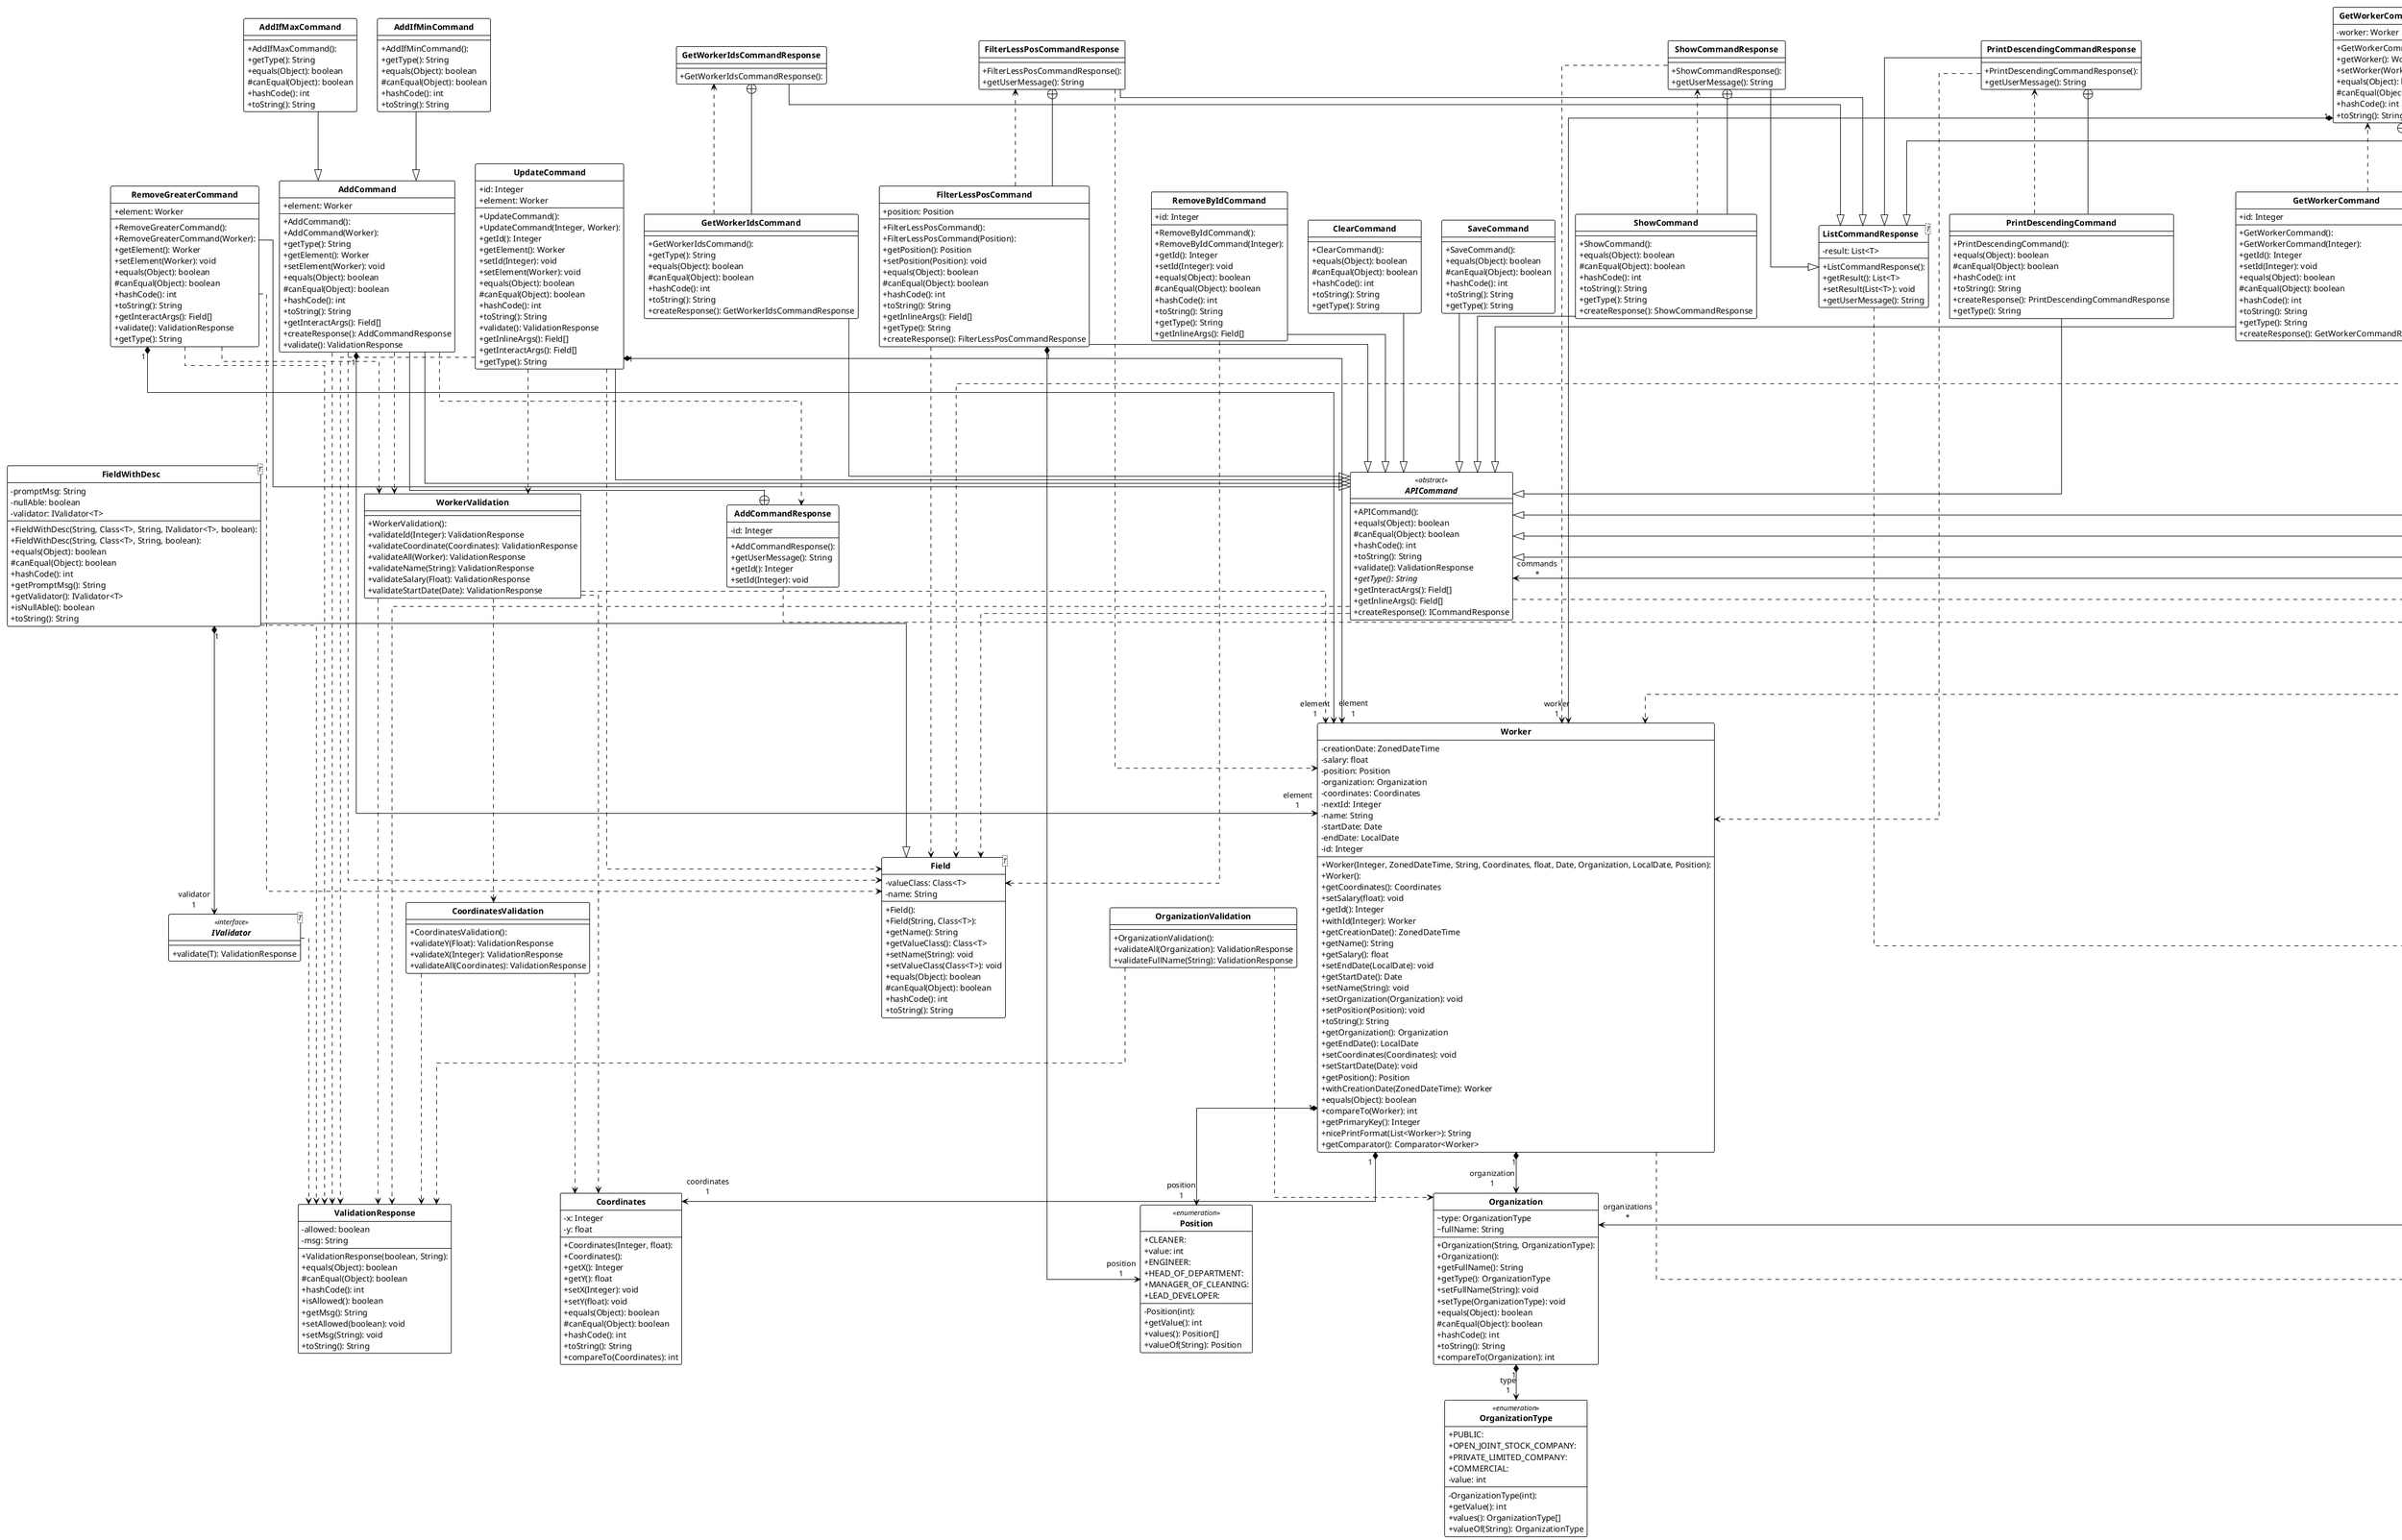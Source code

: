 
@startuml

!theme plain
top to bottom direction
skinparam linetype ortho
skinparam classAttributeIconSize 0
hide circle

<style>
classDiagram {
    class {
        header {
            FontStyle bold
        }
    }
}
</style>
!theme plain
top to bottom direction
skinparam linetype ortho

abstract class APICommand <<abstract>> {
  + APICommand(): 
  + equals(Object): boolean
  # canEqual(Object): boolean
  + hashCode(): int
  + toString(): String
  + validate(): ValidationResponse
  {abstract} + getType(): String
  + getInteractArgs(): Field[]
  + getInlineArgs(): Field[]
  + createResponse(): ICommandResponse
}
class AddCommand {
  + AddCommand(): 
  + AddCommand(Worker): 
  + element: Worker
  + getType(): String
  + getElement(): Worker
  + setElement(Worker): void
  + equals(Object): boolean
  # canEqual(Object): boolean
  + hashCode(): int
  + toString(): String
  + getInteractArgs(): Field[]
  + createResponse(): AddCommandResponse
  + validate(): ValidationResponse
}
class AddCommandResponse {
  + AddCommandResponse(): 
  - id: Integer
  + getUserMessage(): String
  + getId(): Integer
  + setId(Integer): void
}
class AddIfMaxCommand {
  + AddIfMaxCommand(): 
  + getType(): String
  + equals(Object): boolean
  # canEqual(Object): boolean
  + hashCode(): int
  + toString(): String
}
class AddIfMinCommand {
  + AddIfMinCommand(): 
  + getType(): String
  + equals(Object): boolean
  # canEqual(Object): boolean
  + hashCode(): int
  + toString(): String
}
class ClearCommand {
  + ClearCommand(): 
  + equals(Object): boolean
  # canEqual(Object): boolean
  + hashCode(): int
  + toString(): String
  + getType(): String
}
class CollectionInfo {
  + CollectionInfo(String, String, ZonedDateTime, Integer): 
  - initializationDate: ZonedDateTime
  - name: String
  - itemsCount: Integer
  - type: String
  + getItemsCount(): Integer
  + getName(): String
  + getType(): String
  + getInitializationDate(): ZonedDateTime
  + setName(String): void
  + setType(String): void
  + setInitializationDate(ZonedDateTime): void
  + toString(): String
  + setItemsCount(Integer): void
  + equals(Object): boolean
  # canEqual(Object): boolean
  + hashCode(): int
}
class Coordinates {
  + Coordinates(Integer, float): 
  + Coordinates(): 
  - x: Integer
  - y: float
  + getX(): Integer
  + getY(): float
  + setX(Integer): void
  + setY(float): void
  + equals(Object): boolean
  # canEqual(Object): boolean
  + hashCode(): int
  + toString(): String
  + compareTo(Coordinates): int
}
class CoordinatesValidation {
  + CoordinatesValidation(): 
  + validateY(Float): ValidationResponse
  + validateX(Integer): ValidationResponse
  + validateAll(Coordinates): ValidationResponse
}
class ExecuteScriptCommand {
  + ExecuteScriptCommand(): 
  + ExecuteScriptCommand(List<APICommand>): 
  - commands: List<APICommand>
  + getCommands(): List<APICommand>
  + setCommands(List<APICommand>): void
  + equals(Object): boolean
  # canEqual(Object): boolean
  + hashCode(): int
  + toString(): String
  + createResponse(): ExecuteScriptCommandResponse
  + getType(): String
  + getInlineArgs(): Field[]
}
class ExecuteScriptCommandResponse {
  + ExecuteScriptCommandResponse(): 
  + getUserMessage(): String
}
class Field<T> {
  + Field(): 
  + Field(String, Class<T>): 
  - valueClass: Class<T>
  - name: String
  + getName(): String
  + getValueClass(): Class<T>
  + setName(String): void
  + setValueClass(Class<T>): void
  + equals(Object): boolean
  # canEqual(Object): boolean
  + hashCode(): int
  + toString(): String
}
class FieldWithDesc<T> {
  + FieldWithDesc(String, Class<T>, String, IValidator<T>, boolean): 
  + FieldWithDesc(String, Class<T>, String, boolean): 
  - promptMsg: String
  - nullAble: boolean
  - validator: IValidator<T>
  + equals(Object): boolean
  # canEqual(Object): boolean
  + hashCode(): int
  + getPromptMsg(): String
  + getValidator(): IValidator<T>
  + isNullAble(): boolean
  + toString(): String
}
class FilterLessPosCommand {
  + FilterLessPosCommand(): 
  + FilterLessPosCommand(Position): 
  + position: Position
  + getPosition(): Position
  + setPosition(Position): void
  + equals(Object): boolean
  # canEqual(Object): boolean
  + hashCode(): int
  + toString(): String
  + getInlineArgs(): Field[]
  + getType(): String
  + createResponse(): FilterLessPosCommandResponse
}
class FilterLessPosCommandResponse {
  + FilterLessPosCommandResponse(): 
  + getUserMessage(): String
}
class GetWorkerCommand {
  + GetWorkerCommand(): 
  + GetWorkerCommand(Integer): 
  + id: Integer
  + getId(): Integer
  + setId(Integer): void
  + equals(Object): boolean
  # canEqual(Object): boolean
  + hashCode(): int
  + toString(): String
  + getType(): String
  + createResponse(): GetWorkerCommandResponse
}
class GetWorkerCommandResponse {
  + GetWorkerCommandResponse(): 
  - worker: Worker
  + getWorker(): Worker
  + setWorker(Worker): void
  + equals(Object): boolean
  # canEqual(Object): boolean
  + hashCode(): int
  + toString(): String
}
class GetWorkerIdsCommand {
  + GetWorkerIdsCommand(): 
  + getType(): String
  + equals(Object): boolean
  # canEqual(Object): boolean
  + hashCode(): int
  + toString(): String
  + createResponse(): GetWorkerIdsCommandResponse
}
class GetWorkerIdsCommandResponse {
  + GetWorkerIdsCommandResponse(): 
}
interface ICommandResponse << interface >> {
  + getUserMessage(): String
}
interface IKeyedEntity<K> << interface >> {
  + getPrimaryKey(): K
}
interface ISetCollection<K, V> << interface >>
interface IValidator<T> << interface >> {
  + validate(T): ValidationResponse
}
class InfoCommand {
  + InfoCommand(): 
  + getType(): String
  + equals(Object): boolean
  # canEqual(Object): boolean
  + hashCode(): int
  + toString(): String
  + createResponse(): InfoCommandResponse
}
class InfoCommandResponse {
  + InfoCommandResponse(): 
  - result: CollectionInfo
  + getResult(): CollectionInfo
  + getUserMessage(): String
  + setResult(CollectionInfo): void
}
class ListCommandResponse<T> {
  + ListCommandResponse(): 
  - result: List<T>
  + getResult(): List<T>
  + setResult(List<T>): void
  + getUserMessage(): String
}
class Organization {
  + Organization(String, OrganizationType): 
  + Organization(): 
  ~ type: OrganizationType
  ~ fullName: String
  + getFullName(): String
  + getType(): OrganizationType
  + setFullName(String): void
  + setType(OrganizationType): void
  + equals(Object): boolean
  # canEqual(Object): boolean
  + hashCode(): int
  + toString(): String
  + compareTo(Organization): int
}
enum OrganizationType << enumeration >> {
  - OrganizationType(int): 
  + PUBLIC: 
  + OPEN_JOINT_STOCK_COMPANY: 
  + PRIVATE_LIMITED_COMPANY: 
  + COMMERCIAL: 
  - value: int
  + getValue(): int
  + values(): OrganizationType[]
  + valueOf(String): OrganizationType
}
class OrganizationValidation {
  + OrganizationValidation(): 
  + validateAll(Organization): ValidationResponse
  + validateFullName(String): ValidationResponse
}
enum Position << enumeration >> {
  - Position(int): 
  + CLEANER: 
  + value: int
  + ENGINEER: 
  + HEAD_OF_DEPARTMENT: 
  + MANAGER_OF_CLEANING: 
  + LEAD_DEVELOPER: 
  + getValue(): int
  + values(): Position[]
  + valueOf(String): Position
}
class PrintDescendingCommand {
  + PrintDescendingCommand(): 
  + equals(Object): boolean
  # canEqual(Object): boolean
  + hashCode(): int
  + toString(): String
  + createResponse(): PrintDescendingCommandResponse
  + getType(): String
}
class PrintDescendingCommandResponse {
  + PrintDescendingCommandResponse(): 
  + getUserMessage(): String
}
class RemoveByIdCommand {
  + RemoveByIdCommand(): 
  + RemoveByIdCommand(Integer): 
  + id: Integer
  + getId(): Integer
  + setId(Integer): void
  + equals(Object): boolean
  # canEqual(Object): boolean
  + hashCode(): int
  + toString(): String
  + getType(): String
  + getInlineArgs(): Field[]
}
class RemoveGreaterCommand {
  + RemoveGreaterCommand(): 
  + RemoveGreaterCommand(Worker): 
  + element: Worker
  + getElement(): Worker
  + setElement(Worker): void
  + equals(Object): boolean
  # canEqual(Object): boolean
  + hashCode(): int
  + toString(): String
  + getInteractArgs(): Field[]
  + validate(): ValidationResponse
  + getType(): String
}
class Response<T> {
  + Response(boolean, boolean, String, T): 
  + Response(): 
  - text: String
  - success: boolean
  - payload: T
  - resolved: boolean
  + isSuccess(): boolean
  + hashCode(): int
  + toString(): String
  + isResolved(): boolean
  + getText(): String
  # canEqual(Object): boolean
  + getPayload(): T
  + setSuccess(boolean): void
  + setResolved(boolean): void
  + equals(Object): boolean
  + setText(String): void
  + setPayload(T): void
  + error(String): Response<T>
  + error(Exception): Response<T>
  + noResolve(): Response<T>
  + success(T): Response<T>
}
class SaveCommand {
  + SaveCommand(): 
  + equals(Object): boolean
  # canEqual(Object): boolean
  + hashCode(): int
  + toString(): String
  + getType(): String
}
class ShowCommand {
  + ShowCommand(): 
  + equals(Object): boolean
  # canEqual(Object): boolean
  + hashCode(): int
  + toString(): String
  + getType(): String
  + createResponse(): ShowCommandResponse
}
class ShowCommandResponse {
  + ShowCommandResponse(): 
  + getUserMessage(): String
}
class TreeSet<E> {
  + TreeSet(Collection<E>): 
  + TreeSet(SortedSet<E>): 
  + TreeSet(Comparator<E>): 
  + TreeSet(): 
  ~ TreeSet(NavigableMap<E, Object>): 
  - PRESENT: Object
  - serialVersionUID: long
  - m: NavigableMap<E, Object>
  + subSet(E, E): SortedSet<E>
  + pollLast(): E?
  + subSet(E, boolean, E, boolean): NavigableSet<E>
  + addAll(Collection<E>): boolean
  + lower(E): E?
  - readObject(ObjectInputStream): void
  + ceiling(E): E?
  + headSet(E, boolean): NavigableSet<E>
  + size(): int
  + iterator(): Iterator<E>
  + descendingSet(): NavigableSet<E>
  + tailSet(E, boolean): NavigableSet<E>
  + headSet(E): SortedSet<E>
  + contains(Object): boolean
  + higher(E): E?
  + remove(Object): boolean
  + isEmpty(): boolean
  - writeObject(ObjectOutputStream): void
  + descendingIterator(): Iterator<E>
  + tailSet(E): SortedSet<E>
  + add(E): boolean
  + spliterator(): Spliterator<E>
  + first(): E
  + comparator(): Comparator<E>?
  + pollFirst(): E?
  + floor(E): E?
  + clear(): void
  + last(): E
  + clone(): Object
}
class UniqueOrganisationCommand {
  + UniqueOrganisationCommand(): 
  + equals(Object): boolean
  # canEqual(Object): boolean
  + hashCode(): int
  + toString(): String
  + createResponse(): UniqueOrganisationCommandResponse
  + getType(): String
}
class UniqueOrganisationCommandResponse {
  + UniqueOrganisationCommandResponse(): 
  - organizations: Set<Organization>
  + getUserMessage(): String
  + getOrganizations(): Set<Organization>
  + setOrganizations(Set<Organization>): void
}
class UpdateCommand {
  + UpdateCommand(): 
  + UpdateCommand(Integer, Worker): 
  + id: Integer
  + element: Worker
  + getId(): Integer
  + getElement(): Worker
  + setId(Integer): void
  + setElement(Worker): void
  + equals(Object): boolean
  # canEqual(Object): boolean
  + hashCode(): int
  + toString(): String
  + validate(): ValidationResponse
  + getInlineArgs(): Field[]
  + getInteractArgs(): Field[]
  + getType(): String
}
class ValidationResponse {
  + ValidationResponse(boolean, String): 
  - allowed: boolean
  - msg: String
  + equals(Object): boolean
  # canEqual(Object): boolean
  + hashCode(): int
  + isAllowed(): boolean
  + getMsg(): String
  + setAllowed(boolean): void
  + setMsg(String): void
  + toString(): String
}
class Worker {
  + Worker(Integer, ZonedDateTime, String, Coordinates, float, Date, Organization, LocalDate, Position): 
  + Worker(): 
  - creationDate: ZonedDateTime
  - salary: float
  - position: Position
  - organization: Organization
  - coordinates: Coordinates
  - nextId: Integer
  - name: String
  - startDate: Date
  - endDate: LocalDate
  - id: Integer
  + getCoordinates(): Coordinates
  + setSalary(float): void
  + getId(): Integer
  + withId(Integer): Worker
  + getCreationDate(): ZonedDateTime
  + getName(): String
  + getSalary(): float
  + setEndDate(LocalDate): void
  + getStartDate(): Date
  + setName(String): void
  + setOrganization(Organization): void
  + setPosition(Position): void
  + toString(): String
  + getOrganization(): Organization
  + getEndDate(): LocalDate
  + setCoordinates(Coordinates): void
  + setStartDate(Date): void
  + getPosition(): Position
  + withCreationDate(ZonedDateTime): Worker
  + equals(Object): boolean
  + compareTo(Worker): int
  + getPrimaryKey(): Integer
  + nicePrintFormat(List<Worker>): String
  + getComparator(): Comparator<Worker>
}
class WorkerCollection {
  + WorkerCollection(): 
  + add(Worker): boolean
  + addAll(Collection<Worker>): boolean
}
class WorkerValidation {
  + WorkerValidation(): 
  + validateId(Integer): ValidationResponse
  + validateCoordinate(Coordinates): ValidationResponse
  + validateAll(Worker): ValidationResponse
  + validateName(String): ValidationResponse
  + validateSalary(Float): ValidationResponse
  + validateStartDate(Date): ValidationResponse
}

APICommand                         ..>  Field                             
APICommand                         ..>  ICommandResponse                  
APICommand                         ..>  ValidationResponse                
AddCommand                         --^  APICommand                        
AddCommand                         ..>  AddCommandResponse                
AddCommand                         ..>  Field                             
AddCommand                         ..>  ValidationResponse                
AddCommand                        "1" *--> "element\n1" Worker                            
AddCommand                         ..>  WorkerValidation                  
AddCommandResponse                 +--  AddCommand                        
AddCommandResponse                 ..^  ICommandResponse                  
AddIfMaxCommand                    --^  AddCommand                        
AddIfMinCommand                    --^  AddCommand                        
ClearCommand                       --^  APICommand                        
CoordinatesValidation              ..>  Coordinates                       
CoordinatesValidation              ..>  ValidationResponse                
ExecuteScriptCommand               --^  APICommand                        
ExecuteScriptCommand              "1" *--> "commands\n*" APICommand                        
ExecuteScriptCommand               ..>  ExecuteScriptCommandResponse      
ExecuteScriptCommand               ..>  Field                             
ExecuteScriptCommandResponse       +--  ExecuteScriptCommand              
ExecuteScriptCommandResponse       ..>  ICommandResponse                  
ExecuteScriptCommandResponse       --^  ListCommandResponse               
ExecuteScriptCommandResponse       ..>  Response                          
FieldWithDesc                      --^  Field                             
FieldWithDesc                     "1" *--> "validator\n1" IValidator                        
FieldWithDesc                      ..>  ValidationResponse                
FilterLessPosCommand               --^  APICommand                        
FilterLessPosCommand               ..>  Field                             
FilterLessPosCommand               ..>  FilterLessPosCommandResponse      
FilterLessPosCommand              "1" *--> "position\n1" Position                          
FilterLessPosCommandResponse       +--  FilterLessPosCommand              
FilterLessPosCommandResponse       --^  ListCommandResponse               
FilterLessPosCommandResponse       ..>  Worker                            
GetWorkerCommand                   --^  APICommand                        
GetWorkerCommand                   ..>  GetWorkerCommandResponse          
GetWorkerCommandResponse           +--  GetWorkerCommand                  
GetWorkerCommandResponse           ..^  ICommandResponse                  
GetWorkerCommandResponse          "1" *--> "worker\n1" Worker                            
GetWorkerIdsCommand                --^  APICommand                        
GetWorkerIdsCommand                ..>  GetWorkerIdsCommandResponse       
GetWorkerIdsCommandResponse        +--  GetWorkerIdsCommand               
GetWorkerIdsCommandResponse        --^  ListCommandResponse               
ISetCollection                     ..>  IKeyedEntity                      
IValidator                         ..>  ValidationResponse                
InfoCommand                        --^  APICommand                        
InfoCommand                        ..>  InfoCommandResponse               
InfoCommandResponse               "1" *--> "result\n1" CollectionInfo                    
InfoCommandResponse                ..^  ICommandResponse                  
InfoCommandResponse                +--  InfoCommand                       
ListCommandResponse                ..^  ICommandResponse                  
Organization                      "1" *--> "type\n1" OrganizationType                  
OrganizationValidation             ..>  Organization                      
OrganizationValidation             ..>  ValidationResponse                
PrintDescendingCommand             --^  APICommand                        
PrintDescendingCommand             ..>  PrintDescendingCommandResponse    
PrintDescendingCommandResponse     --^  ListCommandResponse               
PrintDescendingCommandResponse     +--  PrintDescendingCommand            
PrintDescendingCommandResponse     ..>  Worker                            
RemoveByIdCommand                  --^  APICommand                        
RemoveByIdCommand                  ..>  Field                             
RemoveGreaterCommand               --^  APICommand                        
RemoveGreaterCommand               ..>  Field                             
RemoveGreaterCommand               ..>  ValidationResponse                
RemoveGreaterCommand              "1" *--> "element\n1" Worker                            
RemoveGreaterCommand               ..>  WorkerValidation                  
Response                           ..>  ICommandResponse                  
SaveCommand                        --^  APICommand                        
ShowCommand                        --^  APICommand                        
ShowCommand                        ..>  ShowCommandResponse               
ShowCommandResponse                --^  ListCommandResponse               
ShowCommandResponse                +--  ShowCommand                       
ShowCommandResponse                ..>  Worker                            
UniqueOrganisationCommand          --^  APICommand                        
UniqueOrganisationCommand          ..>  UniqueOrganisationCommandResponse 
UniqueOrganisationCommandResponse  ..^  ICommandResponse                  
UniqueOrganisationCommandResponse "1" *--> "organizations\n*" Organization                      
UniqueOrganisationCommandResponse  +--  UniqueOrganisationCommand         
UpdateCommand                      --^  APICommand                        
UpdateCommand                      ..>  Field                             
UpdateCommand                      ..>  ValidationResponse                
UpdateCommand                     "1" *--> "element\n1" Worker                            
UpdateCommand                      ..>  WorkerValidation                  
Worker                            "1" *--> "coordinates\n1" Coordinates                       
Worker                             ..^  IKeyedEntity                      
Worker                            "1" *--> "organization\n1" Organization                      
Worker                            "1" *--> "position\n1" Position                          
WorkerCollection                   ..^  ISetCollection                    
WorkerCollection                   --^  TreeSet                           
WorkerCollection                   ..>  Worker                            
WorkerValidation                   ..>  Coordinates                       
WorkerValidation                   ..>  CoordinatesValidation             
WorkerValidation                   ..>  ValidationResponse                
WorkerValidation                   ..>  Worker                            
@enduml

